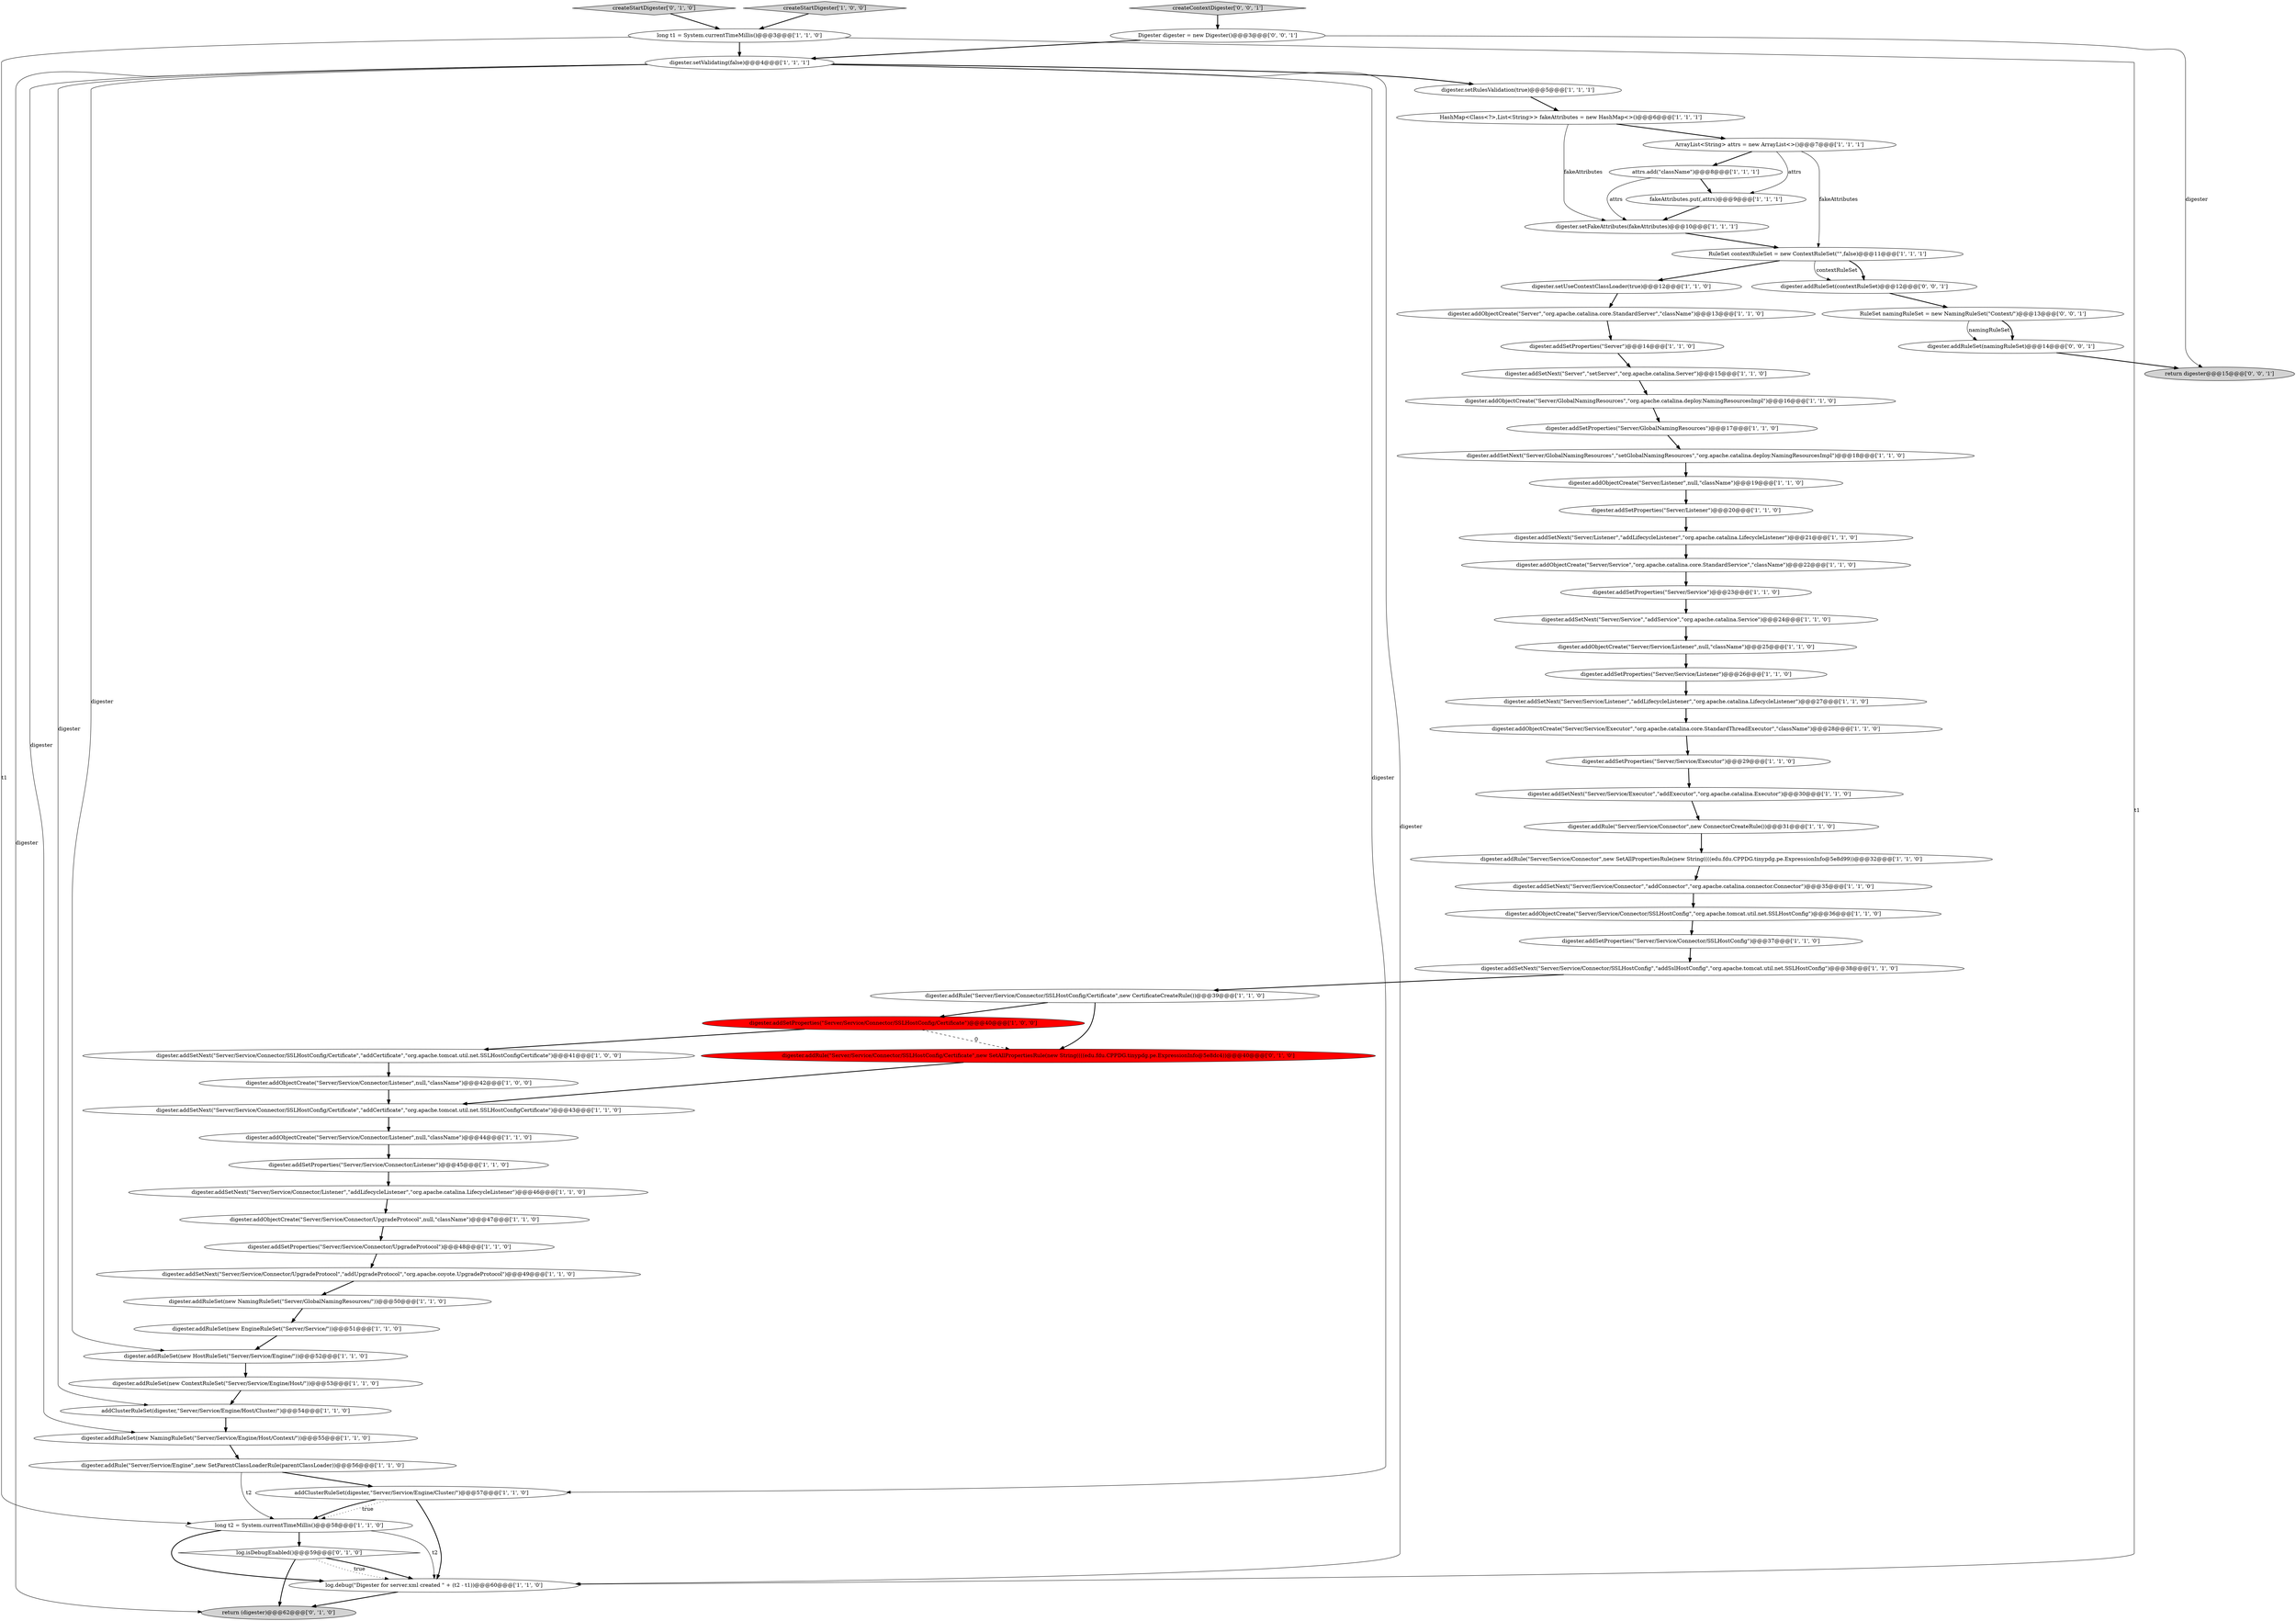 digraph {
62 [style = filled, label = "digester.addRuleSet(contextRuleSet)@@@12@@@['0', '0', '1']", fillcolor = white, shape = ellipse image = "AAA0AAABBB3BBB"];
15 [style = filled, label = "digester.addObjectCreate(\"Server/Listener\",null,\"className\")@@@19@@@['1', '1', '0']", fillcolor = white, shape = ellipse image = "AAA0AAABBB1BBB"];
18 [style = filled, label = "digester.addSetNext(\"Server/Service/Connector/SSLHostConfig\",\"addSslHostConfig\",\"org.apache.tomcat.util.net.SSLHostConfig\")@@@38@@@['1', '1', '0']", fillcolor = white, shape = ellipse image = "AAA0AAABBB1BBB"];
21 [style = filled, label = "digester.addRule(\"Server/Service/Connector\",new ConnectorCreateRule())@@@31@@@['1', '1', '0']", fillcolor = white, shape = ellipse image = "AAA0AAABBB1BBB"];
20 [style = filled, label = "digester.addSetNext(\"Server/Service/Executor\",\"addExecutor\",\"org.apache.catalina.Executor\")@@@30@@@['1', '1', '0']", fillcolor = white, shape = ellipse image = "AAA0AAABBB1BBB"];
29 [style = filled, label = "RuleSet contextRuleSet = new ContextRuleSet(\"\",false)@@@11@@@['1', '1', '1']", fillcolor = white, shape = ellipse image = "AAA0AAABBB1BBB"];
1 [style = filled, label = "ArrayList<String> attrs = new ArrayList<>()@@@7@@@['1', '1', '1']", fillcolor = white, shape = ellipse image = "AAA0AAABBB1BBB"];
47 [style = filled, label = "digester.addObjectCreate(\"Server/Service/Executor\",\"org.apache.catalina.core.StandardThreadExecutor\",\"className\")@@@28@@@['1', '1', '0']", fillcolor = white, shape = ellipse image = "AAA0AAABBB1BBB"];
43 [style = filled, label = "digester.addObjectCreate(\"Server/Service/Connector/UpgradeProtocol\",null,\"className\")@@@47@@@['1', '1', '0']", fillcolor = white, shape = ellipse image = "AAA0AAABBB1BBB"];
50 [style = filled, label = "digester.addSetProperties(\"Server/Service/Connector/SSLHostConfig/Certificate\")@@@40@@@['1', '0', '0']", fillcolor = red, shape = ellipse image = "AAA1AAABBB1BBB"];
51 [style = filled, label = "digester.addSetNext(\"Server/Service/Connector/UpgradeProtocol\",\"addUpgradeProtocol\",\"org.apache.coyote.UpgradeProtocol\")@@@49@@@['1', '1', '0']", fillcolor = white, shape = ellipse image = "AAA0AAABBB1BBB"];
38 [style = filled, label = "digester.addSetProperties(\"Server/GlobalNamingResources\")@@@17@@@['1', '1', '0']", fillcolor = white, shape = ellipse image = "AAA0AAABBB1BBB"];
5 [style = filled, label = "digester.addSetNext(\"Server/Listener\",\"addLifecycleListener\",\"org.apache.catalina.LifecycleListener\")@@@21@@@['1', '1', '0']", fillcolor = white, shape = ellipse image = "AAA0AAABBB1BBB"];
26 [style = filled, label = "digester.addRule(\"Server/Service/Engine\",new SetParentClassLoaderRule(parentClassLoader))@@@56@@@['1', '1', '0']", fillcolor = white, shape = ellipse image = "AAA0AAABBB1BBB"];
49 [style = filled, label = "digester.addSetProperties(\"Server/Service/Connector/UpgradeProtocol\")@@@48@@@['1', '1', '0']", fillcolor = white, shape = ellipse image = "AAA0AAABBB1BBB"];
57 [style = filled, label = "return (digester)@@@62@@@['0', '1', '0']", fillcolor = lightgray, shape = ellipse image = "AAA0AAABBB2BBB"];
27 [style = filled, label = "digester.addRuleSet(new NamingRuleSet(\"Server/Service/Engine/Host/Context/\"))@@@55@@@['1', '1', '0']", fillcolor = white, shape = ellipse image = "AAA0AAABBB1BBB"];
41 [style = filled, label = "digester.addSetProperties(\"Server\")@@@14@@@['1', '1', '0']", fillcolor = white, shape = ellipse image = "AAA0AAABBB1BBB"];
16 [style = filled, label = "digester.addSetNext(\"Server/Service\",\"addService\",\"org.apache.catalina.Service\")@@@24@@@['1', '1', '0']", fillcolor = white, shape = ellipse image = "AAA0AAABBB1BBB"];
22 [style = filled, label = "digester.addSetNext(\"Server/GlobalNamingResources\",\"setGlobalNamingResources\",\"org.apache.catalina.deploy.NamingResourcesImpl\")@@@18@@@['1', '1', '0']", fillcolor = white, shape = ellipse image = "AAA0AAABBB1BBB"];
61 [style = filled, label = "RuleSet namingRuleSet = new NamingRuleSet(\"Context/\")@@@13@@@['0', '0', '1']", fillcolor = white, shape = ellipse image = "AAA0AAABBB3BBB"];
7 [style = filled, label = "digester.addRule(\"Server/Service/Connector\",new SetAllPropertiesRule(new String((((edu.fdu.CPPDG.tinypdg.pe.ExpressionInfo@5e8d99))@@@32@@@['1', '1', '0']", fillcolor = white, shape = ellipse image = "AAA0AAABBB1BBB"];
64 [style = filled, label = "createContextDigester['0', '0', '1']", fillcolor = lightgray, shape = diamond image = "AAA0AAABBB3BBB"];
3 [style = filled, label = "digester.addObjectCreate(\"Server/Service/Connector/Listener\",null,\"className\")@@@44@@@['1', '1', '0']", fillcolor = white, shape = ellipse image = "AAA0AAABBB1BBB"];
45 [style = filled, label = "fakeAttributes.put(,attrs)@@@9@@@['1', '1', '1']", fillcolor = white, shape = ellipse image = "AAA0AAABBB1BBB"];
63 [style = filled, label = "digester.addRuleSet(namingRuleSet)@@@14@@@['0', '0', '1']", fillcolor = white, shape = ellipse image = "AAA0AAABBB3BBB"];
54 [style = filled, label = "log.debug(\"Digester for server.xml created \" + (t2 - t1))@@@60@@@['1', '1', '0']", fillcolor = white, shape = ellipse image = "AAA0AAABBB1BBB"];
4 [style = filled, label = "digester.addRuleSet(new NamingRuleSet(\"Server/GlobalNamingResources/\"))@@@50@@@['1', '1', '0']", fillcolor = white, shape = ellipse image = "AAA0AAABBB1BBB"];
8 [style = filled, label = "digester.addSetProperties(\"Server/Service/Listener\")@@@26@@@['1', '1', '0']", fillcolor = white, shape = ellipse image = "AAA0AAABBB1BBB"];
24 [style = filled, label = "addClusterRuleSet(digester,\"Server/Service/Engine/Cluster/\")@@@57@@@['1', '1', '0']", fillcolor = white, shape = ellipse image = "AAA0AAABBB1BBB"];
23 [style = filled, label = "createStartDigester['1', '0', '0']", fillcolor = lightgray, shape = diamond image = "AAA0AAABBB1BBB"];
52 [style = filled, label = "long t1 = System.currentTimeMillis()@@@3@@@['1', '1', '0']", fillcolor = white, shape = ellipse image = "AAA0AAABBB1BBB"];
35 [style = filled, label = "digester.addSetProperties(\"Server/Listener\")@@@20@@@['1', '1', '0']", fillcolor = white, shape = ellipse image = "AAA0AAABBB1BBB"];
30 [style = filled, label = "digester.addObjectCreate(\"Server/Service/Connector/Listener\",null,\"className\")@@@42@@@['1', '0', '0']", fillcolor = white, shape = ellipse image = "AAA0AAABBB1BBB"];
2 [style = filled, label = "digester.addObjectCreate(\"Server/Service\",\"org.apache.catalina.core.StandardService\",\"className\")@@@22@@@['1', '1', '0']", fillcolor = white, shape = ellipse image = "AAA0AAABBB1BBB"];
19 [style = filled, label = "digester.setUseContextClassLoader(true)@@@12@@@['1', '1', '0']", fillcolor = white, shape = ellipse image = "AAA0AAABBB1BBB"];
46 [style = filled, label = "digester.addSetNext(\"Server/Service/Connector\",\"addConnector\",\"org.apache.catalina.connector.Connector\")@@@35@@@['1', '1', '0']", fillcolor = white, shape = ellipse image = "AAA0AAABBB1BBB"];
31 [style = filled, label = "digester.addSetNext(\"Server/Service/Connector/SSLHostConfig/Certificate\",\"addCertificate\",\"org.apache.tomcat.util.net.SSLHostConfigCertificate\")@@@43@@@['1', '1', '0']", fillcolor = white, shape = ellipse image = "AAA0AAABBB1BBB"];
10 [style = filled, label = "digester.addRuleSet(new HostRuleSet(\"Server/Service/Engine/\"))@@@52@@@['1', '1', '0']", fillcolor = white, shape = ellipse image = "AAA0AAABBB1BBB"];
58 [style = filled, label = "log.isDebugEnabled()@@@59@@@['0', '1', '0']", fillcolor = white, shape = diamond image = "AAA0AAABBB2BBB"];
33 [style = filled, label = "digester.addSetProperties(\"Server/Service/Connector/SSLHostConfig\")@@@37@@@['1', '1', '0']", fillcolor = white, shape = ellipse image = "AAA0AAABBB1BBB"];
14 [style = filled, label = "digester.addObjectCreate(\"Server/Service/Connector/SSLHostConfig\",\"org.apache.tomcat.util.net.SSLHostConfig\")@@@36@@@['1', '1', '0']", fillcolor = white, shape = ellipse image = "AAA0AAABBB1BBB"];
12 [style = filled, label = "digester.setFakeAttributes(fakeAttributes)@@@10@@@['1', '1', '1']", fillcolor = white, shape = ellipse image = "AAA0AAABBB1BBB"];
36 [style = filled, label = "long t2 = System.currentTimeMillis()@@@58@@@['1', '1', '0']", fillcolor = white, shape = ellipse image = "AAA0AAABBB1BBB"];
44 [style = filled, label = "digester.addObjectCreate(\"Server/Service/Listener\",null,\"className\")@@@25@@@['1', '1', '0']", fillcolor = white, shape = ellipse image = "AAA0AAABBB1BBB"];
53 [style = filled, label = "digester.addRule(\"Server/Service/Connector/SSLHostConfig/Certificate\",new CertificateCreateRule())@@@39@@@['1', '1', '0']", fillcolor = white, shape = ellipse image = "AAA0AAABBB1BBB"];
65 [style = filled, label = "return digester@@@15@@@['0', '0', '1']", fillcolor = lightgray, shape = ellipse image = "AAA0AAABBB3BBB"];
55 [style = filled, label = "digester.addSetProperties(\"Server/Service/Executor\")@@@29@@@['1', '1', '0']", fillcolor = white, shape = ellipse image = "AAA0AAABBB1BBB"];
6 [style = filled, label = "attrs.add(\"className\")@@@8@@@['1', '1', '1']", fillcolor = white, shape = ellipse image = "AAA0AAABBB1BBB"];
40 [style = filled, label = "addClusterRuleSet(digester,\"Server/Service/Engine/Host/Cluster/\")@@@54@@@['1', '1', '0']", fillcolor = white, shape = ellipse image = "AAA0AAABBB1BBB"];
28 [style = filled, label = "digester.addSetNext(\"Server\",\"setServer\",\"org.apache.catalina.Server\")@@@15@@@['1', '1', '0']", fillcolor = white, shape = ellipse image = "AAA0AAABBB1BBB"];
17 [style = filled, label = "digester.addRuleSet(new ContextRuleSet(\"Server/Service/Engine/Host/\"))@@@53@@@['1', '1', '0']", fillcolor = white, shape = ellipse image = "AAA0AAABBB1BBB"];
39 [style = filled, label = "digester.setValidating(false)@@@4@@@['1', '1', '1']", fillcolor = white, shape = ellipse image = "AAA0AAABBB1BBB"];
42 [style = filled, label = "digester.addRuleSet(new EngineRuleSet(\"Server/Service/\"))@@@51@@@['1', '1', '0']", fillcolor = white, shape = ellipse image = "AAA0AAABBB1BBB"];
13 [style = filled, label = "digester.addObjectCreate(\"Server\",\"org.apache.catalina.core.StandardServer\",\"className\")@@@13@@@['1', '1', '0']", fillcolor = white, shape = ellipse image = "AAA0AAABBB1BBB"];
25 [style = filled, label = "digester.addSetProperties(\"Server/Service/Connector/Listener\")@@@45@@@['1', '1', '0']", fillcolor = white, shape = ellipse image = "AAA0AAABBB1BBB"];
59 [style = filled, label = "digester.addRule(\"Server/Service/Connector/SSLHostConfig/Certificate\",new SetAllPropertiesRule(new String((((edu.fdu.CPPDG.tinypdg.pe.ExpressionInfo@5e8dc4))@@@40@@@['0', '1', '0']", fillcolor = red, shape = ellipse image = "AAA1AAABBB2BBB"];
60 [style = filled, label = "Digester digester = new Digester()@@@3@@@['0', '0', '1']", fillcolor = white, shape = ellipse image = "AAA0AAABBB3BBB"];
0 [style = filled, label = "digester.setRulesValidation(true)@@@5@@@['1', '1', '1']", fillcolor = white, shape = ellipse image = "AAA0AAABBB1BBB"];
9 [style = filled, label = "digester.addSetNext(\"Server/Service/Connector/SSLHostConfig/Certificate\",\"addCertificate\",\"org.apache.tomcat.util.net.SSLHostConfigCertificate\")@@@41@@@['1', '0', '0']", fillcolor = white, shape = ellipse image = "AAA0AAABBB1BBB"];
11 [style = filled, label = "digester.addSetNext(\"Server/Service/Connector/Listener\",\"addLifecycleListener\",\"org.apache.catalina.LifecycleListener\")@@@46@@@['1', '1', '0']", fillcolor = white, shape = ellipse image = "AAA0AAABBB1BBB"];
48 [style = filled, label = "digester.addSetProperties(\"Server/Service\")@@@23@@@['1', '1', '0']", fillcolor = white, shape = ellipse image = "AAA0AAABBB1BBB"];
56 [style = filled, label = "createStartDigester['0', '1', '0']", fillcolor = lightgray, shape = diamond image = "AAA0AAABBB2BBB"];
32 [style = filled, label = "digester.addObjectCreate(\"Server/GlobalNamingResources\",\"org.apache.catalina.deploy.NamingResourcesImpl\")@@@16@@@['1', '1', '0']", fillcolor = white, shape = ellipse image = "AAA0AAABBB1BBB"];
37 [style = filled, label = "digester.addSetNext(\"Server/Service/Listener\",\"addLifecycleListener\",\"org.apache.catalina.LifecycleListener\")@@@27@@@['1', '1', '0']", fillcolor = white, shape = ellipse image = "AAA0AAABBB1BBB"];
34 [style = filled, label = "HashMap<Class<?>,List<String>> fakeAttributes = new HashMap<>()@@@6@@@['1', '1', '1']", fillcolor = white, shape = ellipse image = "AAA0AAABBB1BBB"];
39->24 [style = solid, label="digester"];
56->52 [style = bold, label=""];
22->15 [style = bold, label=""];
44->8 [style = bold, label=""];
60->65 [style = solid, label="digester"];
54->57 [style = bold, label=""];
62->61 [style = bold, label=""];
49->51 [style = bold, label=""];
59->31 [style = bold, label=""];
10->17 [style = bold, label=""];
41->28 [style = bold, label=""];
39->40 [style = solid, label="digester"];
39->27 [style = solid, label="digester"];
33->18 [style = bold, label=""];
23->52 [style = bold, label=""];
1->45 [style = solid, label="attrs"];
60->39 [style = bold, label=""];
64->60 [style = bold, label=""];
34->12 [style = solid, label="fakeAttributes"];
7->46 [style = bold, label=""];
39->57 [style = solid, label="digester"];
58->54 [style = dotted, label="true"];
29->62 [style = bold, label=""];
11->43 [style = bold, label=""];
26->24 [style = bold, label=""];
58->54 [style = bold, label=""];
15->35 [style = bold, label=""];
36->58 [style = bold, label=""];
35->5 [style = bold, label=""];
0->34 [style = bold, label=""];
12->29 [style = bold, label=""];
61->63 [style = solid, label="namingRuleSet"];
19->13 [style = bold, label=""];
39->54 [style = solid, label="digester"];
48->16 [style = bold, label=""];
26->36 [style = solid, label="t2"];
21->7 [style = bold, label=""];
46->14 [style = bold, label=""];
31->3 [style = bold, label=""];
61->63 [style = bold, label=""];
37->47 [style = bold, label=""];
27->26 [style = bold, label=""];
2->48 [style = bold, label=""];
29->62 [style = solid, label="contextRuleSet"];
52->36 [style = solid, label="t1"];
63->65 [style = bold, label=""];
51->4 [style = bold, label=""];
17->40 [style = bold, label=""];
58->57 [style = bold, label=""];
28->32 [style = bold, label=""];
53->50 [style = bold, label=""];
13->41 [style = bold, label=""];
1->6 [style = bold, label=""];
52->54 [style = solid, label="t1"];
29->19 [style = bold, label=""];
16->44 [style = bold, label=""];
30->31 [style = bold, label=""];
40->27 [style = bold, label=""];
50->59 [style = dashed, label="0"];
8->37 [style = bold, label=""];
1->29 [style = solid, label="fakeAttributes"];
24->36 [style = dotted, label="true"];
6->12 [style = solid, label="attrs"];
52->39 [style = bold, label=""];
50->9 [style = bold, label=""];
55->20 [style = bold, label=""];
3->25 [style = bold, label=""];
34->1 [style = bold, label=""];
36->54 [style = solid, label="t2"];
4->42 [style = bold, label=""];
18->53 [style = bold, label=""];
9->30 [style = bold, label=""];
14->33 [style = bold, label=""];
24->54 [style = bold, label=""];
45->12 [style = bold, label=""];
20->21 [style = bold, label=""];
32->38 [style = bold, label=""];
24->36 [style = bold, label=""];
5->2 [style = bold, label=""];
39->0 [style = bold, label=""];
47->55 [style = bold, label=""];
53->59 [style = bold, label=""];
25->11 [style = bold, label=""];
42->10 [style = bold, label=""];
43->49 [style = bold, label=""];
39->10 [style = solid, label="digester"];
36->54 [style = bold, label=""];
38->22 [style = bold, label=""];
6->45 [style = bold, label=""];
}
